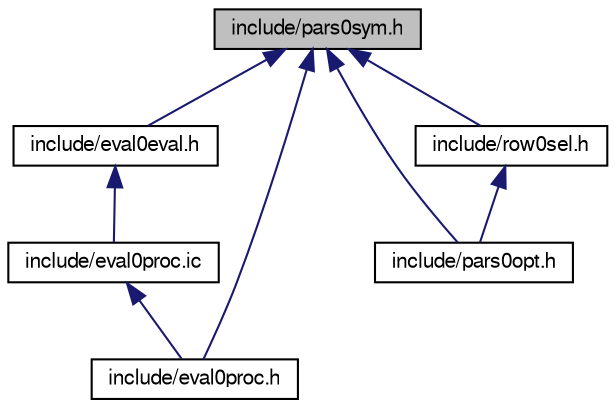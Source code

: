 digraph "include/pars0sym.h"
{
  bgcolor="transparent";
  edge [fontname="FreeSans",fontsize="10",labelfontname="FreeSans",labelfontsize="10"];
  node [fontname="FreeSans",fontsize="10",shape=record];
  Node1 [label="include/pars0sym.h",height=0.2,width=0.4,color="black", fillcolor="grey75", style="filled" fontcolor="black"];
  Node1 -> Node2 [dir="back",color="midnightblue",fontsize="10",style="solid",fontname="FreeSans"];
  Node2 [label="include/eval0eval.h",height=0.2,width=0.4,color="black",URL="$eval0eval_8h.html"];
  Node2 -> Node3 [dir="back",color="midnightblue",fontsize="10",style="solid",fontname="FreeSans"];
  Node3 [label="include/eval0proc.ic",height=0.2,width=0.4,color="black",URL="$eval0proc_8ic.html"];
  Node3 -> Node4 [dir="back",color="midnightblue",fontsize="10",style="solid",fontname="FreeSans"];
  Node4 [label="include/eval0proc.h",height=0.2,width=0.4,color="black",URL="$eval0proc_8h.html"];
  Node1 -> Node4 [dir="back",color="midnightblue",fontsize="10",style="solid",fontname="FreeSans"];
  Node1 -> Node5 [dir="back",color="midnightblue",fontsize="10",style="solid",fontname="FreeSans"];
  Node5 [label="include/pars0opt.h",height=0.2,width=0.4,color="black",URL="$pars0opt_8h.html"];
  Node1 -> Node6 [dir="back",color="midnightblue",fontsize="10",style="solid",fontname="FreeSans"];
  Node6 [label="include/row0sel.h",height=0.2,width=0.4,color="black",URL="$row0sel_8h.html"];
  Node6 -> Node5 [dir="back",color="midnightblue",fontsize="10",style="solid",fontname="FreeSans"];
}

